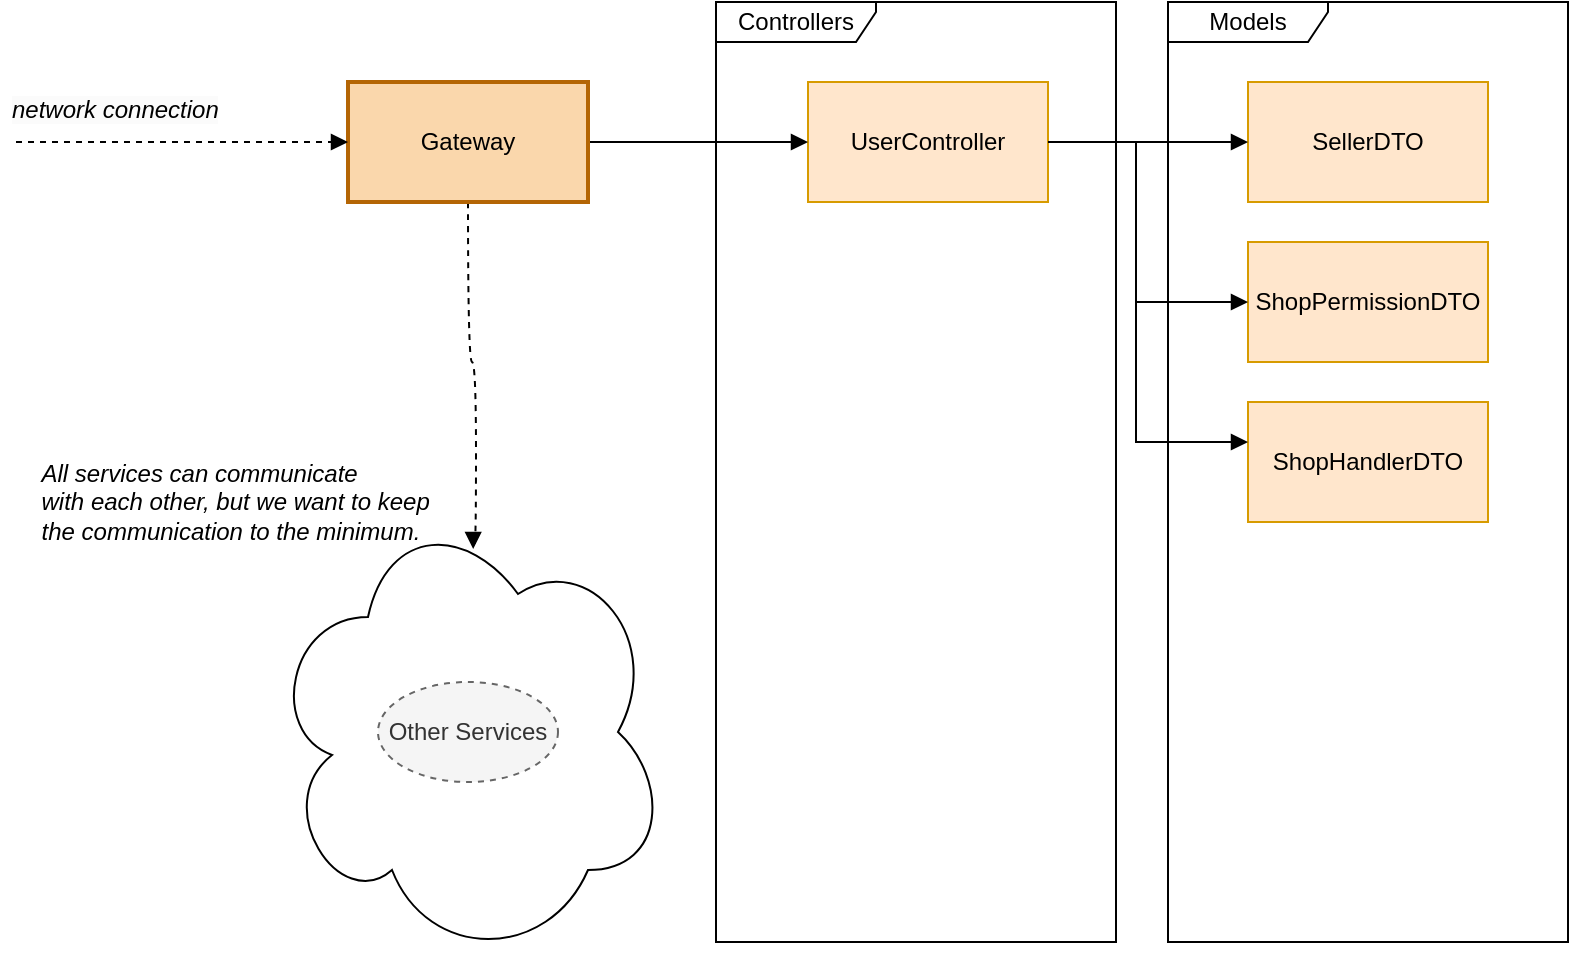 <mxfile version="21.1.0" type="device">
  <diagram id="C5RBs43oDa-KdzZeNtuy" name="Page-1">
    <mxGraphModel dx="673" dy="736" grid="1" gridSize="10" guides="1" tooltips="1" connect="1" arrows="1" fold="1" page="1" pageScale="1" pageWidth="827" pageHeight="1169" math="0" shadow="0">
      <root>
        <mxCell id="WIyWlLk6GJQsqaUBKTNV-0" />
        <mxCell id="WIyWlLk6GJQsqaUBKTNV-1" parent="WIyWlLk6GJQsqaUBKTNV-0" />
        <mxCell id="7VQik0wUS9VQWqGono5E-9" style="edgeStyle=orthogonalEdgeStyle;rounded=0;orthogonalLoop=1;jettySize=auto;html=1;dashed=1;curved=1;endArrow=block;endFill=1;entryX=0.513;entryY=0.102;entryDx=0;entryDy=0;entryPerimeter=0;" edge="1" parent="WIyWlLk6GJQsqaUBKTNV-1" source="7VQik0wUS9VQWqGono5E-56" target="7VQik0wUS9VQWqGono5E-11">
          <mxGeometry relative="1" as="geometry">
            <Array as="points">
              <mxPoint x="1086" y="200" />
              <mxPoint x="1090" y="200" />
              <mxPoint x="1090" y="291" />
              <mxPoint x="1089" y="291" />
            </Array>
          </mxGeometry>
        </mxCell>
        <mxCell id="7VQik0wUS9VQWqGono5E-11" value="" style="ellipse;shape=cloud;whiteSpace=wrap;html=1;" vertex="1" parent="WIyWlLk6GJQsqaUBKTNV-1">
          <mxGeometry x="986" y="270" width="200" height="230" as="geometry" />
        </mxCell>
        <mxCell id="7VQik0wUS9VQWqGono5E-19" value="SellerDTO" style="html=1;whiteSpace=wrap;fillColor=#ffe6cc;strokeColor=#d79b00;" vertex="1" parent="WIyWlLk6GJQsqaUBKTNV-1">
          <mxGeometry x="1476" y="60" width="120" height="60" as="geometry" />
        </mxCell>
        <mxCell id="7VQik0wUS9VQWqGono5E-20" value="ShopPermissionDTO" style="html=1;whiteSpace=wrap;fillColor=#ffe6cc;strokeColor=#d79b00;" vertex="1" parent="WIyWlLk6GJQsqaUBKTNV-1">
          <mxGeometry x="1476" y="140" width="120" height="60" as="geometry" />
        </mxCell>
        <mxCell id="7VQik0wUS9VQWqGono5E-21" value="ShopHandlerDTO" style="html=1;whiteSpace=wrap;fillColor=#ffe6cc;strokeColor=#d79b00;" vertex="1" parent="WIyWlLk6GJQsqaUBKTNV-1">
          <mxGeometry x="1476" y="220" width="120" height="60" as="geometry" />
        </mxCell>
        <mxCell id="7VQik0wUS9VQWqGono5E-30" value="Models" style="shape=umlFrame;whiteSpace=wrap;html=1;pointerEvents=0;width=80;height=20;" vertex="1" parent="WIyWlLk6GJQsqaUBKTNV-1">
          <mxGeometry x="1436" y="20" width="200" height="470" as="geometry" />
        </mxCell>
        <mxCell id="7VQik0wUS9VQWqGono5E-31" value="Controllers" style="shape=umlFrame;whiteSpace=wrap;html=1;pointerEvents=0;width=80;height=20;" vertex="1" parent="WIyWlLk6GJQsqaUBKTNV-1">
          <mxGeometry x="1210" y="20" width="200" height="470" as="geometry" />
        </mxCell>
        <mxCell id="7VQik0wUS9VQWqGono5E-32" style="edgeStyle=orthogonalEdgeStyle;rounded=0;orthogonalLoop=1;jettySize=auto;html=1;endArrow=block;endFill=1;" edge="1" parent="WIyWlLk6GJQsqaUBKTNV-1" source="7VQik0wUS9VQWqGono5E-33" target="7VQik0wUS9VQWqGono5E-19">
          <mxGeometry relative="1" as="geometry" />
        </mxCell>
        <mxCell id="7VQik0wUS9VQWqGono5E-33" value="UserController" style="html=1;whiteSpace=wrap;fillColor=#ffe6cc;strokeColor=#d79b00;" vertex="1" parent="WIyWlLk6GJQsqaUBKTNV-1">
          <mxGeometry x="1256" y="60" width="120" height="60" as="geometry" />
        </mxCell>
        <mxCell id="7VQik0wUS9VQWqGono5E-39" style="edgeStyle=orthogonalEdgeStyle;rounded=0;orthogonalLoop=1;jettySize=auto;html=1;endArrow=block;endFill=1;exitX=1;exitY=0.5;exitDx=0;exitDy=0;" edge="1" parent="WIyWlLk6GJQsqaUBKTNV-1" source="7VQik0wUS9VQWqGono5E-33" target="7VQik0wUS9VQWqGono5E-21">
          <mxGeometry relative="1" as="geometry">
            <mxPoint x="1386" y="250" as="sourcePoint" />
            <Array as="points">
              <mxPoint x="1420" y="90" />
              <mxPoint x="1420" y="240" />
            </Array>
          </mxGeometry>
        </mxCell>
        <mxCell id="7VQik0wUS9VQWqGono5E-40" style="edgeStyle=orthogonalEdgeStyle;rounded=0;orthogonalLoop=1;jettySize=auto;html=1;endArrow=block;endFill=1;exitX=1;exitY=0.5;exitDx=0;exitDy=0;" edge="1" parent="WIyWlLk6GJQsqaUBKTNV-1" source="7VQik0wUS9VQWqGono5E-33" target="7VQik0wUS9VQWqGono5E-20">
          <mxGeometry relative="1" as="geometry">
            <Array as="points">
              <mxPoint x="1420" y="90" />
              <mxPoint x="1420" y="170" />
            </Array>
            <mxPoint x="1386" y="250" as="sourcePoint" />
          </mxGeometry>
        </mxCell>
        <mxCell id="7VQik0wUS9VQWqGono5E-53" value="Other Services" style="ellipse;whiteSpace=wrap;html=1;dashed=1;fillColor=#f5f5f5;fontColor=#333333;strokeColor=#666666;" vertex="1" parent="WIyWlLk6GJQsqaUBKTNV-1">
          <mxGeometry x="1041" y="360" width="90" height="50" as="geometry" />
        </mxCell>
        <mxCell id="7VQik0wUS9VQWqGono5E-54" style="edgeStyle=orthogonalEdgeStyle;rounded=0;orthogonalLoop=1;jettySize=auto;html=1;endArrow=block;endFill=1;" edge="1" parent="WIyWlLk6GJQsqaUBKTNV-1" source="7VQik0wUS9VQWqGono5E-56" target="7VQik0wUS9VQWqGono5E-33">
          <mxGeometry relative="1" as="geometry" />
        </mxCell>
        <mxCell id="7VQik0wUS9VQWqGono5E-56" value="Gateway" style="html=1;whiteSpace=wrap;fillColor=#fad7ac;strokeColor=#b46504;strokeWidth=2;" vertex="1" parent="WIyWlLk6GJQsqaUBKTNV-1">
          <mxGeometry x="1026" y="60" width="120" height="60" as="geometry" />
        </mxCell>
        <mxCell id="7VQik0wUS9VQWqGono5E-57" value="&lt;div style=&quot;text-align: justify;&quot;&gt;&lt;span style=&quot;background-color: initial;&quot;&gt;All services can communicate&amp;nbsp;&lt;/span&gt;&lt;/div&gt;&lt;div style=&quot;text-align: justify;&quot;&gt;&lt;span style=&quot;background-color: initial;&quot;&gt;with each other,&amp;nbsp;&lt;/span&gt;&lt;span style=&quot;background-color: initial;&quot;&gt;but we want to keep&amp;nbsp;&lt;/span&gt;&lt;/div&gt;&lt;div style=&quot;text-align: justify;&quot;&gt;&lt;span style=&quot;background-color: initial;&quot;&gt;the communication to the minimum.&lt;/span&gt;&lt;/div&gt;" style="text;html=1;align=center;verticalAlign=middle;resizable=0;points=[];autosize=1;strokeColor=none;fillColor=none;fontStyle=2" vertex="1" parent="WIyWlLk6GJQsqaUBKTNV-1">
          <mxGeometry x="861" y="240" width="220" height="60" as="geometry" />
        </mxCell>
        <mxCell id="7VQik0wUS9VQWqGono5E-58" style="edgeStyle=orthogonalEdgeStyle;rounded=0;orthogonalLoop=1;jettySize=auto;html=1;dashed=1;endArrow=block;endFill=1;entryX=0;entryY=0.5;entryDx=0;entryDy=0;" edge="1" parent="WIyWlLk6GJQsqaUBKTNV-1" target="7VQik0wUS9VQWqGono5E-56">
          <mxGeometry relative="1" as="geometry">
            <Array as="points">
              <mxPoint x="860" y="90" />
            </Array>
            <mxPoint x="860" y="90" as="sourcePoint" />
            <mxPoint x="1026" y="90" as="targetPoint" />
          </mxGeometry>
        </mxCell>
        <mxCell id="7VQik0wUS9VQWqGono5E-59" value="&lt;div style=&quot;border-color: var(--border-color); color: rgb(0, 0, 0); font-family: Helvetica; font-size: 12px; font-style: italic; font-variant-ligatures: normal; font-variant-caps: normal; font-weight: 400; letter-spacing: normal; orphans: 2; text-indent: 0px; text-transform: none; widows: 2; word-spacing: 0px; -webkit-text-stroke-width: 0px; background-color: rgb(251, 251, 251); text-decoration-thickness: initial; text-decoration-style: initial; text-decoration-color: initial; text-align: justify;&quot;&gt;network connection&lt;/div&gt;" style="text;whiteSpace=wrap;html=1;" vertex="1" parent="WIyWlLk6GJQsqaUBKTNV-1">
          <mxGeometry x="856" y="60" width="230" height="70" as="geometry" />
        </mxCell>
      </root>
    </mxGraphModel>
  </diagram>
</mxfile>
